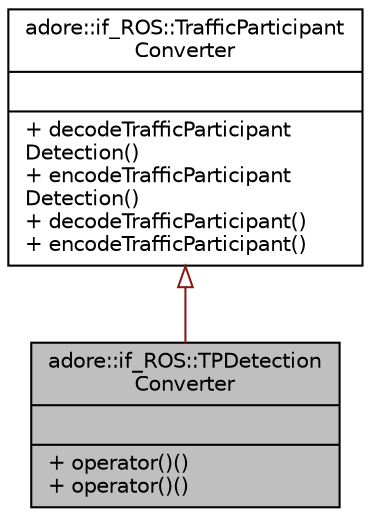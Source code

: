 digraph "adore::if_ROS::TPDetectionConverter"
{
 // LATEX_PDF_SIZE
  edge [fontname="Helvetica",fontsize="10",labelfontname="Helvetica",labelfontsize="10"];
  node [fontname="Helvetica",fontsize="10",shape=record];
  Node1 [label="{adore::if_ROS::TPDetection\lConverter\n||+ operator()()\l+ operator()()\l}",height=0.2,width=0.4,color="black", fillcolor="grey75", style="filled", fontcolor="black",tooltip=" "];
  Node2 -> Node1 [dir="back",color="firebrick4",fontsize="10",style="solid",arrowtail="onormal",fontname="Helvetica"];
  Node2 [label="{adore::if_ROS::TrafficParticipant\lConverter\n||+ decodeTrafficParticipant\lDetection()\l+ encodeTrafficParticipant\lDetection()\l+ decodeTrafficParticipant()\l+ encodeTrafficParticipant()\l}",height=0.2,width=0.4,color="black", fillcolor="white", style="filled",URL="$classadore_1_1if__ROS_1_1TrafficParticipantConverter.html",tooltip=" "];
}
